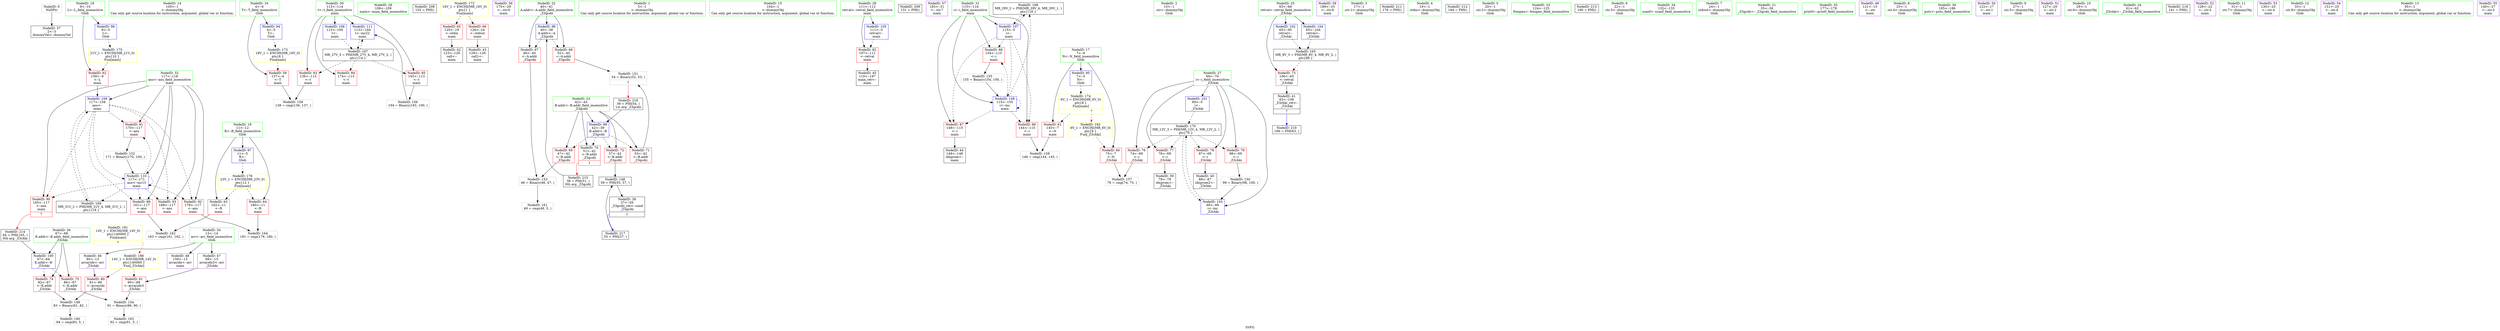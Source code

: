 digraph "SVFG" {
	label="SVFG";

	Node0x5557379c71d0 [shape=record,color=grey,label="{NodeID: 0\nNullPtr}"];
	Node0x5557379c71d0 -> Node0x5557379ddf20[style=solid];
	Node0x5557379de970 [shape=record,color=blue,label="{NodeID: 97\n11\<--5\nR\<--\nGlob }"];
	Node0x5557379de970 -> Node0x5557379efa60[style=dashed];
	Node0x5557379d7660 [shape=record,color=green,label="{NodeID: 14\n100\<--1\n\<--dummyObj\nCan only get source location for instruction, argument, global var or function.}"];
	Node0x5557379e3480 [shape=record,color=blue,label="{NodeID: 111\n113\<--194\nt\<--inc22\nmain\n}"];
	Node0x5557379e3480 -> Node0x5557379ed3a0[style=dashed];
	Node0x5557379dd6e0 [shape=record,color=green,label="{NodeID: 28\n108\<--109\nmain\<--main_field_insensitive\n}"];
	Node0x5557379f9c70 [shape=record,color=black,label="{NodeID: 208\n152 = PHI()\n}"];
	Node0x5557379de360 [shape=record,color=black,label="{NodeID: 42\n123\<--120\ncall\<--\nmain\n}"];
	Node0x5557379dfee0 [shape=record,color=purple,label="{NodeID: 56\n175\<--29\n\<--.str.6\nmain\n}"];
	Node0x5557379e68d0 [shape=record,color=grey,label="{NodeID: 153\n48 = Binary(46, 47, )\n}"];
	Node0x5557379e68d0 -> Node0x5557379e74d0[style=solid];
	Node0x5557379e0a40 [shape=record,color=red,label="{NodeID: 70\n51\<--42\n\<--B.addr\n_Z3gcdii\n|{<s0>1}}"];
	Node0x5557379e0a40:s0 -> Node0x5557379fa7d0[style=solid,color=red];
	Node0x5557379ed3a0 [shape=record,color=black,label="{NodeID: 167\nMR_27V_3 = PHI(MR_27V_4, MR_27V_2, )\npts\{114 \}\n}"];
	Node0x5557379ed3a0 -> Node0x5557379e14d0[style=dashed];
	Node0x5557379ed3a0 -> Node0x5557379e15a0[style=dashed];
	Node0x5557379ed3a0 -> Node0x5557379e1670[style=dashed];
	Node0x5557379ed3a0 -> Node0x5557379e3480[style=dashed];
	Node0x5557379e15a0 [shape=record,color=red,label="{NodeID: 84\n174\<--113\n\<--t\nmain\n}"];
	Node0x5557379d6ba0 [shape=record,color=green,label="{NodeID: 1\n5\<--1\n\<--dummyObj\nCan only get source location for instruction, argument, global var or function.}"];
	Node0x5557379efec0 [shape=record,color=yellow,style=double,label="{NodeID: 181\n14V_1 = ENCHI(MR_14V_0)\npts\{140000 \}\nFun[main]|{<s0>7}}"];
	Node0x5557379efec0:s0 -> Node0x5557379f0350[style=dashed,color=red];
	Node0x5557379dea70 [shape=record,color=blue,label="{NodeID: 98\n40\<--38\nA.addr\<--A\n_Z3gcdii\n}"];
	Node0x5557379dea70 -> Node0x5557379e07d0[style=dashed];
	Node0x5557379dea70 -> Node0x5557379e08a0[style=dashed];
	Node0x5557379d7730 [shape=record,color=green,label="{NodeID: 15\n104\<--1\n\<--dummyObj\nCan only get source location for instruction, argument, global var or function.}"];
	Node0x5557379dd7e0 [shape=record,color=green,label="{NodeID: 29\n111\<--112\nretval\<--retval_field_insensitive\nmain\n}"];
	Node0x5557379dd7e0 -> Node0x5557379e1400[style=solid];
	Node0x5557379dd7e0 -> Node0x5557379e2fa0[style=solid];
	Node0x5557379f9d70 [shape=record,color=black,label="{NodeID: 209\n131 = PHI()\n}"];
	Node0x5557379de430 [shape=record,color=black,label="{NodeID: 43\n129\<--126\ncall1\<--\nmain\n}"];
	Node0x5557379dffb0 [shape=record,color=purple,label="{NodeID: 57\n183\<--31\n\<--.str.7\nmain\n}"];
	Node0x5557379e6a50 [shape=record,color=grey,label="{NodeID: 154\n91 = Binary(86, 90, )\n}"];
	Node0x5557379e6a50 -> Node0x5557379e77d0[style=solid];
	Node0x5557379e0b10 [shape=record,color=red,label="{NodeID: 71\n53\<--42\n\<--B.addr\n_Z3gcdii\n}"];
	Node0x5557379e0b10 -> Node0x5557379e65d0[style=solid];
	Node0x5557379ed8a0 [shape=record,color=black,label="{NodeID: 168\nMR_29V_2 = PHI(MR_29V_4, MR_29V_1, )\npts\{116 \}\n}"];
	Node0x5557379ed8a0 -> Node0x5557379e3140[style=dashed];
	Node0x5557379e1670 [shape=record,color=red,label="{NodeID: 85\n193\<--113\n\<--t\nmain\n}"];
	Node0x5557379e1670 -> Node0x5557379e6d50[style=solid];
	Node0x5557379c7260 [shape=record,color=green,label="{NodeID: 2\n15\<--1\n.str\<--dummyObj\nGlob }"];
	Node0x5557379effa0 [shape=record,color=yellow,style=double,label="{NodeID: 182\n6V_1 = ENCHI(MR_6V_0)\npts\{8 \}\nFun[_Z3chki]}"];
	Node0x5557379effa0 -> Node0x5557379e0220[style=dashed];
	Node0x5557379deb40 [shape=record,color=blue,label="{NodeID: 99\n42\<--39\nB.addr\<--B\n_Z3gcdii\n}"];
	Node0x5557379deb40 -> Node0x5557379e0970[style=dashed];
	Node0x5557379deb40 -> Node0x5557379e0a40[style=dashed];
	Node0x5557379deb40 -> Node0x5557379e0b10[style=dashed];
	Node0x5557379deb40 -> Node0x5557379e0be0[style=dashed];
	Node0x5557379d7830 [shape=record,color=green,label="{NodeID: 16\n4\<--6\nT\<--T_field_insensitive\nGlob }"];
	Node0x5557379d7830 -> Node0x5557379e0150[style=solid];
	Node0x5557379d7830 -> Node0x5557379e1dc0[style=solid];
	Node0x5557379dd8b0 [shape=record,color=green,label="{NodeID: 30\n113\<--114\nt\<--t_field_insensitive\nmain\n}"];
	Node0x5557379dd8b0 -> Node0x5557379e14d0[style=solid];
	Node0x5557379dd8b0 -> Node0x5557379e15a0[style=solid];
	Node0x5557379dd8b0 -> Node0x5557379e1670[style=solid];
	Node0x5557379dd8b0 -> Node0x5557379e3070[style=solid];
	Node0x5557379dd8b0 -> Node0x5557379e3480[style=solid];
	Node0x5557379f9e70 [shape=record,color=black,label="{NodeID: 210\n166 = PHI(63, )\n}"];
	Node0x5557379de500 [shape=record,color=black,label="{NodeID: 44\n149\<--148\nidxprom\<--\nmain\n}"];
	Node0x5557379e0080 [shape=record,color=purple,label="{NodeID: 58\n189\<--33\n\<--.str.8\nmain\n}"];
	Node0x5557379e6bd0 [shape=record,color=grey,label="{NodeID: 155\n155 = Binary(154, 100, )\n}"];
	Node0x5557379e6bd0 -> Node0x5557379e3210[style=solid];
	Node0x5557379e0be0 [shape=record,color=red,label="{NodeID: 72\n57\<--42\n\<--B.addr\n_Z3gcdii\n}"];
	Node0x5557379e0be0 -> Node0x5557379e5d30[style=solid];
	Node0x5557379edda0 [shape=record,color=black,label="{NodeID: 169\nMR_31V_2 = PHI(MR_31V_4, MR_31V_1, )\npts\{118 \}\n}"];
	Node0x5557379edda0 -> Node0x5557379e32e0[style=dashed];
	Node0x5557379e1740 [shape=record,color=red,label="{NodeID: 86\n144\<--115\n\<--i\nmain\n}"];
	Node0x5557379e1740 -> Node0x5557379e7050[style=solid];
	Node0x5557379c83d0 [shape=record,color=green,label="{NodeID: 3\n17\<--1\n.str.1\<--dummyObj\nGlob }"];
	Node0x5557379dec10 [shape=record,color=blue,label="{NodeID: 100\n67\<--64\nK.addr\<--K\n_Z3chki\n}"];
	Node0x5557379dec10 -> Node0x5557379e0d80[style=dashed];
	Node0x5557379dec10 -> Node0x5557379e0e50[style=dashed];
	Node0x5557379d7930 [shape=record,color=green,label="{NodeID: 17\n7\<--8\nN\<--N_field_insensitive\nGlob }"];
	Node0x5557379d7930 -> Node0x5557379e0220[style=solid];
	Node0x5557379d7930 -> Node0x5557379e02f0[style=solid];
	Node0x5557379d7930 -> Node0x5557379e1ec0[style=solid];
	Node0x5557379dd980 [shape=record,color=green,label="{NodeID: 31\n115\<--116\ni\<--i_field_insensitive\nmain\n}"];
	Node0x5557379dd980 -> Node0x5557379e1740[style=solid];
	Node0x5557379dd980 -> Node0x5557379e1810[style=solid];
	Node0x5557379dd980 -> Node0x5557379e18e0[style=solid];
	Node0x5557379dd980 -> Node0x5557379e3140[style=solid];
	Node0x5557379dd980 -> Node0x5557379e3210[style=solid];
	Node0x5557379fa340 [shape=record,color=black,label="{NodeID: 211\n176 = PHI()\n}"];
	Node0x5557379de5d0 [shape=record,color=black,label="{NodeID: 45\n110\<--197\nmain_ret\<--\nmain\n}"];
	Node0x5557379e0150 [shape=record,color=red,label="{NodeID: 59\n137\<--4\n\<--T\nmain\n}"];
	Node0x5557379e0150 -> Node0x5557379e71d0[style=solid];
	Node0x5557379e6d50 [shape=record,color=grey,label="{NodeID: 156\n194 = Binary(193, 100, )\n}"];
	Node0x5557379e6d50 -> Node0x5557379e3480[style=solid];
	Node0x5557379e0cb0 [shape=record,color=red,label="{NodeID: 73\n106\<--65\n\<--retval\n_Z3chki\n}"];
	Node0x5557379e0cb0 -> Node0x5557379de290[style=solid];
	Node0x5557379ee2a0 [shape=record,color=black,label="{NodeID: 170\nMR_12V_3 = PHI(MR_12V_4, MR_12V_2, )\npts\{70 \}\n}"];
	Node0x5557379ee2a0 -> Node0x5557379e0f20[style=dashed];
	Node0x5557379ee2a0 -> Node0x5557379e0ff0[style=dashed];
	Node0x5557379ee2a0 -> Node0x5557379e10c0[style=dashed];
	Node0x5557379ee2a0 -> Node0x5557379e1190[style=dashed];
	Node0x5557379ee2a0 -> Node0x5557379dee80[style=dashed];
	Node0x5557379e1810 [shape=record,color=red,label="{NodeID: 87\n148\<--115\n\<--i\nmain\n}"];
	Node0x5557379e1810 -> Node0x5557379de500[style=solid];
	Node0x5557379dc220 [shape=record,color=green,label="{NodeID: 4\n19\<--1\nstdin\<--dummyObj\nGlob }"];
	Node0x5557379dece0 [shape=record,color=blue,label="{NodeID: 101\n69\<--5\ni\<--\n_Z3chki\n}"];
	Node0x5557379dece0 -> Node0x5557379ee2a0[style=dashed];
	Node0x5557379dcf50 [shape=record,color=green,label="{NodeID: 18\n9\<--10\nL\<--L_field_insensitive\nGlob }"];
	Node0x5557379dcf50 -> Node0x5557379e03c0[style=solid];
	Node0x5557379dcf50 -> Node0x5557379de870[style=solid];
	Node0x5557379dda50 [shape=record,color=green,label="{NodeID: 32\n117\<--118\nans\<--ans_field_insensitive\nmain\n}"];
	Node0x5557379dda50 -> Node0x5557379e19b0[style=solid];
	Node0x5557379dda50 -> Node0x5557379e1a80[style=solid];
	Node0x5557379dda50 -> Node0x5557379e1b50[style=solid];
	Node0x5557379dda50 -> Node0x5557379e1c20[style=solid];
	Node0x5557379dda50 -> Node0x5557379e1cf0[style=solid];
	Node0x5557379dda50 -> Node0x5557379e32e0[style=solid];
	Node0x5557379dda50 -> Node0x5557379e33b0[style=solid];
	Node0x5557379fa410 [shape=record,color=black,label="{NodeID: 212\n184 = PHI()\n}"];
	Node0x5557379de6a0 [shape=record,color=purple,label="{NodeID: 46\n80\<--13\narrayidx\<--arr\n_Z3chki\n}"];
	Node0x5557379de6a0 -> Node0x5557379e1260[style=solid];
	Node0x5557379e0220 [shape=record,color=red,label="{NodeID: 60\n75\<--7\n\<--N\n_Z3chki\n}"];
	Node0x5557379e0220 -> Node0x5557379e6ed0[style=solid];
	Node0x5557379e6ed0 [shape=record,color=grey,label="{NodeID: 157\n76 = cmp(74, 75, )\n}"];
	Node0x5557379e0d80 [shape=record,color=red,label="{NodeID: 74\n82\<--67\n\<--K.addr\n_Z3chki\n}"];
	Node0x5557379e0d80 -> Node0x5557379e62d0[style=solid];
	Node0x5557379e18e0 [shape=record,color=red,label="{NodeID: 88\n154\<--115\n\<--i\nmain\n}"];
	Node0x5557379e18e0 -> Node0x5557379e6bd0[style=solid];
	Node0x5557379dc2b0 [shape=record,color=green,label="{NodeID: 5\n20\<--1\n.str.2\<--dummyObj\nGlob }"];
	Node0x5557379dedb0 [shape=record,color=blue,label="{NodeID: 102\n65\<--95\nretval\<--\n_Z3chki\n}"];
	Node0x5557379dedb0 -> Node0x5557379ec9a0[style=dashed];
	Node0x5557379dcfe0 [shape=record,color=green,label="{NodeID: 19\n11\<--12\nR\<--R_field_insensitive\nGlob }"];
	Node0x5557379dcfe0 -> Node0x5557379e0490[style=solid];
	Node0x5557379dcfe0 -> Node0x5557379e0560[style=solid];
	Node0x5557379dcfe0 -> Node0x5557379de970[style=solid];
	Node0x5557379ddb20 [shape=record,color=green,label="{NodeID: 33\n124\<--125\nfreopen\<--freopen_field_insensitive\n}"];
	Node0x5557379fa4e0 [shape=record,color=black,label="{NodeID: 213\n190 = PHI()\n}"];
	Node0x5557379de770 [shape=record,color=purple,label="{NodeID: 47\n89\<--13\narrayidx3\<--arr\n_Z3chki\n}"];
	Node0x5557379de770 -> Node0x5557379e1330[style=solid];
	Node0x5557379e02f0 [shape=record,color=red,label="{NodeID: 61\n145\<--7\n\<--N\nmain\n}"];
	Node0x5557379e02f0 -> Node0x5557379e7050[style=solid];
	Node0x5557379e7050 [shape=record,color=grey,label="{NodeID: 158\n146 = cmp(144, 145, )\n}"];
	Node0x5557379e0e50 [shape=record,color=red,label="{NodeID: 75\n86\<--67\n\<--K.addr\n_Z3chki\n}"];
	Node0x5557379e0e50 -> Node0x5557379e6a50[style=solid];
	Node0x5557379eeca0 [shape=record,color=yellow,style=double,label="{NodeID: 172\n16V_1 = ENCHI(MR_16V_0)\npts\{1 \}\nFun[main]}"];
	Node0x5557379eeca0 -> Node0x5557379e0630[style=dashed];
	Node0x5557379eeca0 -> Node0x5557379e0700[style=dashed];
	Node0x5557379e19b0 [shape=record,color=red,label="{NodeID: 89\n161\<--117\n\<--ans\nmain\n}"];
	Node0x5557379e19b0 -> Node0x5557379e7650[style=solid];
	Node0x5557379d5a50 [shape=record,color=green,label="{NodeID: 6\n22\<--1\n.str.3\<--dummyObj\nGlob }"];
	Node0x5557379f0350 [shape=record,color=yellow,style=double,label="{NodeID: 186\n14V_1 = ENCHI(MR_14V_0)\npts\{140000 \}\nFun[_Z3chki]}"];
	Node0x5557379f0350 -> Node0x5557379e1260[style=dashed];
	Node0x5557379f0350 -> Node0x5557379e1330[style=dashed];
	Node0x5557379dee80 [shape=record,color=blue,label="{NodeID: 103\n69\<--99\ni\<--inc\n_Z3chki\n}"];
	Node0x5557379dee80 -> Node0x5557379ee2a0[style=dashed];
	Node0x5557379dd070 [shape=record,color=green,label="{NodeID: 20\n13\<--14\narr\<--arr_field_insensitive\nGlob }"];
	Node0x5557379dd070 -> Node0x5557379de6a0[style=solid];
	Node0x5557379dd070 -> Node0x5557379de770[style=solid];
	Node0x5557379dd070 -> Node0x5557379df860[style=solid];
	Node0x5557379ddc20 [shape=record,color=green,label="{NodeID: 34\n132\<--133\nscanf\<--scanf_field_insensitive\n}"];
	Node0x5557379fa5e0 [shape=record,color=black,label="{NodeID: 214\n64 = PHI(165, )\n0th arg _Z3chki }"];
	Node0x5557379fa5e0 -> Node0x5557379dec10[style=solid];
	Node0x5557379df860 [shape=record,color=purple,label="{NodeID: 48\n150\<--13\narrayidx\<--arr\nmain\n}"];
	Node0x5557379e03c0 [shape=record,color=red,label="{NodeID: 62\n158\<--9\n\<--L\nmain\n}"];
	Node0x5557379e03c0 -> Node0x5557379e32e0[style=solid];
	Node0x5557379e71d0 [shape=record,color=grey,label="{NodeID: 159\n138 = cmp(136, 137, )\n}"];
	Node0x5557379e0f20 [shape=record,color=red,label="{NodeID: 76\n74\<--69\n\<--i\n_Z3chki\n}"];
	Node0x5557379e0f20 -> Node0x5557379e6ed0[style=solid];
	Node0x5557379ef7c0 [shape=record,color=yellow,style=double,label="{NodeID: 173\n18V_1 = ENCHI(MR_18V_0)\npts\{6 \}\nFun[main]}"];
	Node0x5557379ef7c0 -> Node0x5557379e0150[style=dashed];
	Node0x5557379e1a80 [shape=record,color=red,label="{NodeID: 90\n165\<--117\n\<--ans\nmain\n|{<s0>7}}"];
	Node0x5557379e1a80:s0 -> Node0x5557379fa5e0[style=solid,color=red];
	Node0x5557379d5ae0 [shape=record,color=green,label="{NodeID: 7\n24\<--1\nstdout\<--dummyObj\nGlob }"];
	Node0x5557379def50 [shape=record,color=blue,label="{NodeID: 104\n65\<--104\nretval\<--\n_Z3chki\n}"];
	Node0x5557379def50 -> Node0x5557379ec9a0[style=dashed];
	Node0x5557379dd100 [shape=record,color=green,label="{NodeID: 21\n35\<--36\n_Z3gcdii\<--_Z3gcdii_field_insensitive\n}"];
	Node0x5557379ddd20 [shape=record,color=green,label="{NodeID: 35\n177\<--178\nprintf\<--printf_field_insensitive\n}"];
	Node0x5557379fa7d0 [shape=record,color=black,label="{NodeID: 215\n38 = PHI(51, )\n0th arg _Z3gcdii }"];
	Node0x5557379fa7d0 -> Node0x5557379dea70[style=solid];
	Node0x5557379df930 [shape=record,color=purple,label="{NodeID: 49\n121\<--15\n\<--.str\nmain\n}"];
	Node0x5557379e0490 [shape=record,color=red,label="{NodeID: 63\n162\<--11\n\<--R\nmain\n}"];
	Node0x5557379e0490 -> Node0x5557379e7650[style=solid];
	Node0x5557379e7350 [shape=record,color=grey,label="{NodeID: 160\n84 = cmp(83, 5, )\n}"];
	Node0x5557379e0ff0 [shape=record,color=red,label="{NodeID: 77\n78\<--69\n\<--i\n_Z3chki\n}"];
	Node0x5557379e0ff0 -> Node0x5557379de0f0[style=solid];
	Node0x5557379ef8a0 [shape=record,color=yellow,style=double,label="{NodeID: 174\n6V_1 = ENCHI(MR_6V_0)\npts\{8 \}\nFun[main]|{|<s1>7}}"];
	Node0x5557379ef8a0 -> Node0x5557379e02f0[style=dashed];
	Node0x5557379ef8a0:s1 -> Node0x5557379effa0[style=dashed,color=red];
	Node0x5557379e1b50 [shape=record,color=red,label="{NodeID: 91\n170\<--117\n\<--ans\nmain\n}"];
	Node0x5557379e1b50 -> Node0x5557379e6750[style=solid];
	Node0x5557379dc560 [shape=record,color=green,label="{NodeID: 8\n25\<--1\n.str.4\<--dummyObj\nGlob }"];
	Node0x5557379e2fa0 [shape=record,color=blue,label="{NodeID: 105\n111\<--5\nretval\<--\nmain\n}"];
	Node0x5557379e2fa0 -> Node0x5557379e1400[style=dashed];
	Node0x5557379dd1d0 [shape=record,color=green,label="{NodeID: 22\n40\<--41\nA.addr\<--A.addr_field_insensitive\n_Z3gcdii\n}"];
	Node0x5557379dd1d0 -> Node0x5557379e07d0[style=solid];
	Node0x5557379dd1d0 -> Node0x5557379e08a0[style=solid];
	Node0x5557379dd1d0 -> Node0x5557379dea70[style=solid];
	Node0x5557379dde20 [shape=record,color=green,label="{NodeID: 36\n185\<--186\nputs\<--puts_field_insensitive\n}"];
	Node0x5557379fa910 [shape=record,color=black,label="{NodeID: 216\n39 = PHI(54, )\n1st arg _Z3gcdii }"];
	Node0x5557379fa910 -> Node0x5557379deb40[style=solid];
	Node0x5557379dfa00 [shape=record,color=purple,label="{NodeID: 50\n122\<--17\n\<--.str.1\nmain\n}"];
	Node0x5557379e0560 [shape=record,color=red,label="{NodeID: 64\n180\<--11\n\<--R\nmain\n}"];
	Node0x5557379e0560 -> Node0x5557379e7950[style=solid];
	Node0x5557379e74d0 [shape=record,color=grey,label="{NodeID: 161\n49 = cmp(48, 5, )\n}"];
	Node0x5557379e10c0 [shape=record,color=red,label="{NodeID: 78\n87\<--69\n\<--i\n_Z3chki\n}"];
	Node0x5557379e10c0 -> Node0x5557379de1c0[style=solid];
	Node0x5557379ef980 [shape=record,color=yellow,style=double,label="{NodeID: 175\n21V_1 = ENCHI(MR_21V_0)\npts\{10 \}\nFun[main]}"];
	Node0x5557379ef980 -> Node0x5557379e03c0[style=dashed];
	Node0x5557379e1c20 [shape=record,color=red,label="{NodeID: 92\n179\<--117\n\<--ans\nmain\n}"];
	Node0x5557379e1c20 -> Node0x5557379e7950[style=solid];
	Node0x5557379dc5f0 [shape=record,color=green,label="{NodeID: 9\n27\<--1\n.str.5\<--dummyObj\nGlob }"];
	Node0x5557379e3070 [shape=record,color=blue,label="{NodeID: 106\n113\<--100\nt\<--\nmain\n}"];
	Node0x5557379e3070 -> Node0x5557379ed3a0[style=dashed];
	Node0x5557379dd2a0 [shape=record,color=green,label="{NodeID: 23\n42\<--43\nB.addr\<--B.addr_field_insensitive\n_Z3gcdii\n}"];
	Node0x5557379dd2a0 -> Node0x5557379e0970[style=solid];
	Node0x5557379dd2a0 -> Node0x5557379e0a40[style=solid];
	Node0x5557379dd2a0 -> Node0x5557379e0b10[style=solid];
	Node0x5557379dd2a0 -> Node0x5557379e0be0[style=solid];
	Node0x5557379dd2a0 -> Node0x5557379deb40[style=solid];
	Node0x5557379ddf20 [shape=record,color=black,label="{NodeID: 37\n2\<--3\ndummyVal\<--dummyVal\n}"];
	Node0x5557379fab40 [shape=record,color=black,label="{NodeID: 217\n55 = PHI(37, )\n}"];
	Node0x5557379fab40 -> Node0x5557379e5d30[style=solid];
	Node0x5557379dfad0 [shape=record,color=purple,label="{NodeID: 51\n127\<--20\n\<--.str.2\nmain\n}"];
	Node0x5557379e5d30 [shape=record,color=black,label="{NodeID: 148\n59 = PHI(55, 57, )\n}"];
	Node0x5557379e5d30 -> Node0x5557379de020[style=solid];
	Node0x5557379e0630 [shape=record,color=red,label="{NodeID: 65\n120\<--19\n\<--stdin\nmain\n}"];
	Node0x5557379e0630 -> Node0x5557379de360[style=solid];
	Node0x5557379e7650 [shape=record,color=grey,label="{NodeID: 162\n163 = cmp(161, 162, )\n}"];
	Node0x5557379e1190 [shape=record,color=red,label="{NodeID: 79\n98\<--69\n\<--i\n_Z3chki\n}"];
	Node0x5557379e1190 -> Node0x5557379e6450[style=solid];
	Node0x5557379efa60 [shape=record,color=yellow,style=double,label="{NodeID: 176\n23V_1 = ENCHI(MR_23V_0)\npts\{12 \}\nFun[main]}"];
	Node0x5557379efa60 -> Node0x5557379e0490[style=dashed];
	Node0x5557379efa60 -> Node0x5557379e0560[style=dashed];
	Node0x5557379e1cf0 [shape=record,color=red,label="{NodeID: 93\n188\<--117\n\<--ans\nmain\n}"];
	Node0x5557379dc680 [shape=record,color=green,label="{NodeID: 10\n29\<--1\n.str.6\<--dummyObj\nGlob }"];
	Node0x5557379e3140 [shape=record,color=blue,label="{NodeID: 107\n115\<--5\ni\<--\nmain\n}"];
	Node0x5557379e3140 -> Node0x5557379e1740[style=dashed];
	Node0x5557379e3140 -> Node0x5557379e1810[style=dashed];
	Node0x5557379e3140 -> Node0x5557379e18e0[style=dashed];
	Node0x5557379e3140 -> Node0x5557379e3210[style=dashed];
	Node0x5557379e3140 -> Node0x5557379ed8a0[style=dashed];
	Node0x5557379dd370 [shape=record,color=green,label="{NodeID: 24\n61\<--62\n_Z3chki\<--_Z3chki_field_insensitive\n}"];
	Node0x5557379de020 [shape=record,color=black,label="{NodeID: 38\n37\<--59\n_Z3gcdii_ret\<--cond\n_Z3gcdii\n|{<s0>1}}"];
	Node0x5557379de020:s0 -> Node0x5557379fab40[style=solid,color=blue];
	Node0x5557379fad70 [shape=record,color=black,label="{NodeID: 218\n141 = PHI()\n}"];
	Node0x5557379dfba0 [shape=record,color=purple,label="{NodeID: 52\n128\<--22\n\<--.str.3\nmain\n}"];
	Node0x5557379e62d0 [shape=record,color=grey,label="{NodeID: 149\n83 = Binary(81, 82, )\n}"];
	Node0x5557379e62d0 -> Node0x5557379e7350[style=solid];
	Node0x5557379e0700 [shape=record,color=red,label="{NodeID: 66\n126\<--24\n\<--stdout\nmain\n}"];
	Node0x5557379e0700 -> Node0x5557379de430[style=solid];
	Node0x5557379e77d0 [shape=record,color=grey,label="{NodeID: 163\n92 = cmp(91, 5, )\n}"];
	Node0x5557379e1260 [shape=record,color=red,label="{NodeID: 80\n81\<--80\n\<--arrayidx\n_Z3chki\n}"];
	Node0x5557379e1260 -> Node0x5557379e62d0[style=solid];
	Node0x5557379e1dc0 [shape=record,color=blue,label="{NodeID: 94\n4\<--5\nT\<--\nGlob }"];
	Node0x5557379e1dc0 -> Node0x5557379ef7c0[style=dashed];
	Node0x5557379d8b20 [shape=record,color=green,label="{NodeID: 11\n31\<--1\n.str.7\<--dummyObj\nGlob }"];
	Node0x5557379e3210 [shape=record,color=blue,label="{NodeID: 108\n115\<--155\ni\<--inc\nmain\n}"];
	Node0x5557379e3210 -> Node0x5557379e1740[style=dashed];
	Node0x5557379e3210 -> Node0x5557379e1810[style=dashed];
	Node0x5557379e3210 -> Node0x5557379e18e0[style=dashed];
	Node0x5557379e3210 -> Node0x5557379e3210[style=dashed];
	Node0x5557379e3210 -> Node0x5557379ed8a0[style=dashed];
	Node0x5557379dd470 [shape=record,color=green,label="{NodeID: 25\n65\<--66\nretval\<--retval_field_insensitive\n_Z3chki\n}"];
	Node0x5557379dd470 -> Node0x5557379e0cb0[style=solid];
	Node0x5557379dd470 -> Node0x5557379dedb0[style=solid];
	Node0x5557379dd470 -> Node0x5557379def50[style=solid];
	Node0x5557379de0f0 [shape=record,color=black,label="{NodeID: 39\n79\<--78\nidxprom\<--\n_Z3chki\n}"];
	Node0x5557379dfc70 [shape=record,color=purple,label="{NodeID: 53\n130\<--25\n\<--.str.4\nmain\n}"];
	Node0x5557379e6450 [shape=record,color=grey,label="{NodeID: 150\n99 = Binary(98, 100, )\n}"];
	Node0x5557379e6450 -> Node0x5557379dee80[style=solid];
	Node0x5557379e07d0 [shape=record,color=red,label="{NodeID: 67\n46\<--40\n\<--A.addr\n_Z3gcdii\n}"];
	Node0x5557379e07d0 -> Node0x5557379e68d0[style=solid];
	Node0x5557379e7950 [shape=record,color=grey,label="{NodeID: 164\n181 = cmp(179, 180, )\n}"];
	Node0x5557379e1330 [shape=record,color=red,label="{NodeID: 81\n90\<--89\n\<--arrayidx3\n_Z3chki\n}"];
	Node0x5557379e1330 -> Node0x5557379e6a50[style=solid];
	Node0x5557379e1ec0 [shape=record,color=blue,label="{NodeID: 95\n7\<--5\nN\<--\nGlob }"];
	Node0x5557379e1ec0 -> Node0x5557379ef8a0[style=dashed];
	Node0x5557379d8bf0 [shape=record,color=green,label="{NodeID: 12\n33\<--1\n.str.8\<--dummyObj\nGlob }"];
	Node0x5557379e32e0 [shape=record,color=blue,label="{NodeID: 109\n117\<--158\nans\<--\nmain\n}"];
	Node0x5557379e32e0 -> Node0x5557379e19b0[style=dashed];
	Node0x5557379e32e0 -> Node0x5557379e1a80[style=dashed];
	Node0x5557379e32e0 -> Node0x5557379e1b50[style=dashed];
	Node0x5557379e32e0 -> Node0x5557379e1c20[style=dashed];
	Node0x5557379e32e0 -> Node0x5557379e1cf0[style=dashed];
	Node0x5557379e32e0 -> Node0x5557379e33b0[style=dashed];
	Node0x5557379e32e0 -> Node0x5557379edda0[style=dashed];
	Node0x5557379dd540 [shape=record,color=green,label="{NodeID: 26\n67\<--68\nK.addr\<--K.addr_field_insensitive\n_Z3chki\n}"];
	Node0x5557379dd540 -> Node0x5557379e0d80[style=solid];
	Node0x5557379dd540 -> Node0x5557379e0e50[style=solid];
	Node0x5557379dd540 -> Node0x5557379dec10[style=solid];
	Node0x5557379de1c0 [shape=record,color=black,label="{NodeID: 40\n88\<--87\nidxprom2\<--\n_Z3chki\n}"];
	Node0x5557379dfd40 [shape=record,color=purple,label="{NodeID: 54\n151\<--25\n\<--.str.4\nmain\n}"];
	Node0x5557379e65d0 [shape=record,color=grey,label="{NodeID: 151\n54 = Binary(52, 53, )\n|{<s0>1}}"];
	Node0x5557379e65d0:s0 -> Node0x5557379fa910[style=solid,color=red];
	Node0x5557379e08a0 [shape=record,color=red,label="{NodeID: 68\n52\<--40\n\<--A.addr\n_Z3gcdii\n}"];
	Node0x5557379e08a0 -> Node0x5557379e65d0[style=solid];
	Node0x5557379ec9a0 [shape=record,color=black,label="{NodeID: 165\nMR_8V_3 = PHI(MR_8V_4, MR_8V_2, )\npts\{66 \}\n}"];
	Node0x5557379ec9a0 -> Node0x5557379e0cb0[style=dashed];
	Node0x5557379e1400 [shape=record,color=red,label="{NodeID: 82\n197\<--111\n\<--retval\nmain\n}"];
	Node0x5557379e1400 -> Node0x5557379de5d0[style=solid];
	Node0x5557379de870 [shape=record,color=blue,label="{NodeID: 96\n9\<--5\nL\<--\nGlob }"];
	Node0x5557379de870 -> Node0x5557379ef980[style=dashed];
	Node0x5557379d8cc0 [shape=record,color=green,label="{NodeID: 13\n95\<--1\n\<--dummyObj\nCan only get source location for instruction, argument, global var or function.}"];
	Node0x5557379e33b0 [shape=record,color=blue,label="{NodeID: 110\n117\<--171\nans\<--inc13\nmain\n}"];
	Node0x5557379e33b0 -> Node0x5557379e19b0[style=dashed];
	Node0x5557379e33b0 -> Node0x5557379e1a80[style=dashed];
	Node0x5557379e33b0 -> Node0x5557379e1b50[style=dashed];
	Node0x5557379e33b0 -> Node0x5557379e1c20[style=dashed];
	Node0x5557379e33b0 -> Node0x5557379e1cf0[style=dashed];
	Node0x5557379e33b0 -> Node0x5557379e33b0[style=dashed];
	Node0x5557379e33b0 -> Node0x5557379edda0[style=dashed];
	Node0x5557379dd610 [shape=record,color=green,label="{NodeID: 27\n69\<--70\ni\<--i_field_insensitive\n_Z3chki\n}"];
	Node0x5557379dd610 -> Node0x5557379e0f20[style=solid];
	Node0x5557379dd610 -> Node0x5557379e0ff0[style=solid];
	Node0x5557379dd610 -> Node0x5557379e10c0[style=solid];
	Node0x5557379dd610 -> Node0x5557379e1190[style=solid];
	Node0x5557379dd610 -> Node0x5557379dece0[style=solid];
	Node0x5557379dd610 -> Node0x5557379dee80[style=solid];
	Node0x5557379de290 [shape=record,color=black,label="{NodeID: 41\n63\<--106\n_Z3chki_ret\<--\n_Z3chki\n|{<s0>7}}"];
	Node0x5557379de290:s0 -> Node0x5557379f9e70[style=solid,color=blue];
	Node0x5557379dfe10 [shape=record,color=purple,label="{NodeID: 55\n140\<--27\n\<--.str.5\nmain\n}"];
	Node0x5557379e6750 [shape=record,color=grey,label="{NodeID: 152\n171 = Binary(170, 100, )\n}"];
	Node0x5557379e6750 -> Node0x5557379e33b0[style=solid];
	Node0x5557379e0970 [shape=record,color=red,label="{NodeID: 69\n47\<--42\n\<--B.addr\n_Z3gcdii\n}"];
	Node0x5557379e0970 -> Node0x5557379e68d0[style=solid];
	Node0x5557379e14d0 [shape=record,color=red,label="{NodeID: 83\n136\<--113\n\<--t\nmain\n}"];
	Node0x5557379e14d0 -> Node0x5557379e71d0[style=solid];
}
